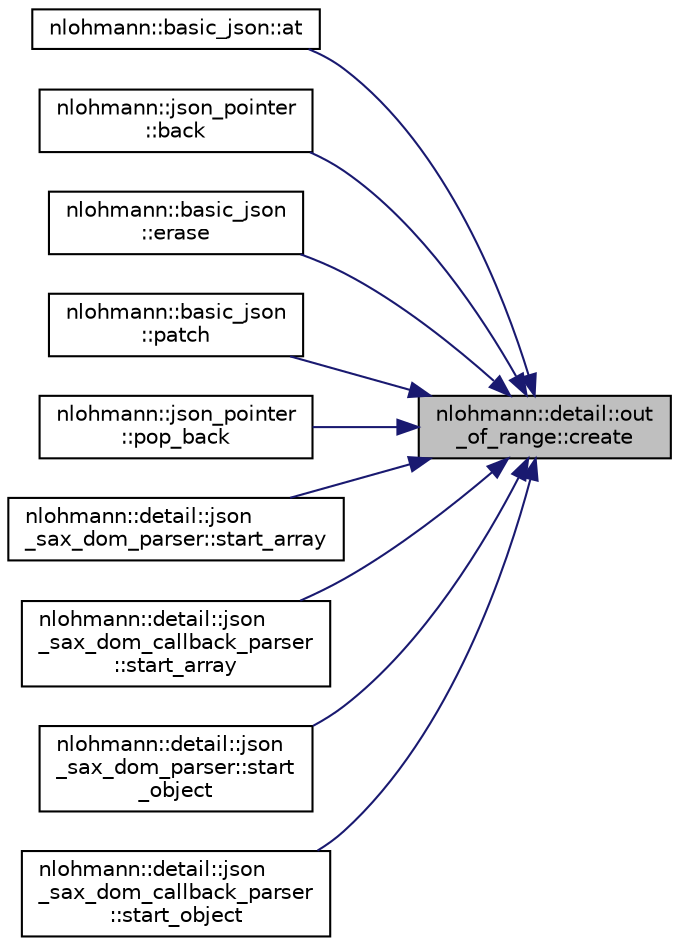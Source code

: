 digraph "nlohmann::detail::out_of_range::create"
{
 // LATEX_PDF_SIZE
  edge [fontname="Helvetica",fontsize="10",labelfontname="Helvetica",labelfontsize="10"];
  node [fontname="Helvetica",fontsize="10",shape=record];
  rankdir="RL";
  Node1 [label="nlohmann::detail::out\l_of_range::create",height=0.2,width=0.4,color="black", fillcolor="grey75", style="filled", fontcolor="black",tooltip=" "];
  Node1 -> Node2 [dir="back",color="midnightblue",fontsize="10",style="solid"];
  Node2 [label="nlohmann::basic_json::at",height=0.2,width=0.4,color="black", fillcolor="white", style="filled",URL="$classnlohmann_1_1basic__json.html#a5805a2f5a4f94bdff25423e7ba833ad2",tooltip="access specified array element with bounds checking"];
  Node1 -> Node3 [dir="back",color="midnightblue",fontsize="10",style="solid"];
  Node3 [label="nlohmann::json_pointer\l::back",height=0.2,width=0.4,color="black", fillcolor="white", style="filled",URL="$classnlohmann_1_1json__pointer.html#a213bc67c32a30c68ac6bf06f5195d482",tooltip="return last reference token"];
  Node1 -> Node4 [dir="back",color="midnightblue",fontsize="10",style="solid"];
  Node4 [label="nlohmann::basic_json\l::erase",height=0.2,width=0.4,color="black", fillcolor="white", style="filled",URL="$classnlohmann_1_1basic__json.html#a49a7ac46583c77094f96a7717597ff5f",tooltip="remove element from a JSON array given an index"];
  Node1 -> Node5 [dir="back",color="midnightblue",fontsize="10",style="solid"];
  Node5 [label="nlohmann::basic_json\l::patch",height=0.2,width=0.4,color="black", fillcolor="white", style="filled",URL="$classnlohmann_1_1basic__json.html#a71a1bdafcb0f849479622e9acc8f825b",tooltip="applies a JSON patch"];
  Node1 -> Node6 [dir="back",color="midnightblue",fontsize="10",style="solid"];
  Node6 [label="nlohmann::json_pointer\l::pop_back",height=0.2,width=0.4,color="black", fillcolor="white", style="filled",URL="$classnlohmann_1_1json__pointer.html#a4b1ee4d511ca195bed896a3da47e264c",tooltip="remove last reference token"];
  Node1 -> Node7 [dir="back",color="midnightblue",fontsize="10",style="solid"];
  Node7 [label="nlohmann::detail::json\l_sax_dom_parser::start_array",height=0.2,width=0.4,color="black", fillcolor="white", style="filled",URL="$classnlohmann_1_1detail_1_1json__sax__dom__parser.html#a056b895d011efaf48ea096c024aca0d4",tooltip=" "];
  Node1 -> Node8 [dir="back",color="midnightblue",fontsize="10",style="solid"];
  Node8 [label="nlohmann::detail::json\l_sax_dom_callback_parser\l::start_array",height=0.2,width=0.4,color="black", fillcolor="white", style="filled",URL="$classnlohmann_1_1detail_1_1json__sax__dom__callback__parser.html#a5255b98ba8282e3625968f91cff9d3d0",tooltip=" "];
  Node1 -> Node9 [dir="back",color="midnightblue",fontsize="10",style="solid"];
  Node9 [label="nlohmann::detail::json\l_sax_dom_parser::start\l_object",height=0.2,width=0.4,color="black", fillcolor="white", style="filled",URL="$classnlohmann_1_1detail_1_1json__sax__dom__parser.html#a9929b4cc92d471c49bd0a92802629f90",tooltip=" "];
  Node1 -> Node10 [dir="back",color="midnightblue",fontsize="10",style="solid"];
  Node10 [label="nlohmann::detail::json\l_sax_dom_callback_parser\l::start_object",height=0.2,width=0.4,color="black", fillcolor="white", style="filled",URL="$classnlohmann_1_1detail_1_1json__sax__dom__callback__parser.html#a040e60243cc7c18a6078c6b83cdb4a81",tooltip=" "];
}
